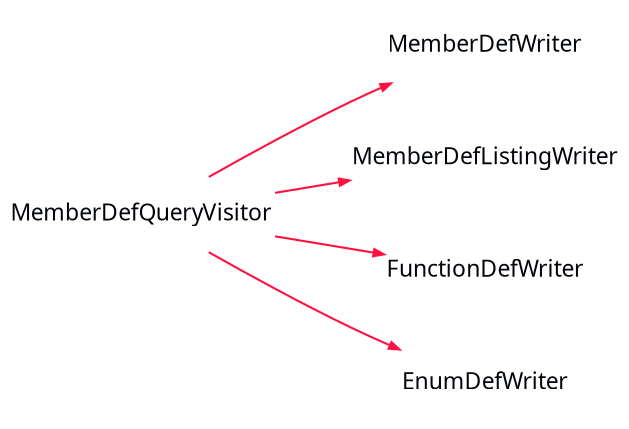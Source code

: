 digraph {
 rankdir = "LR"
 bgcolor = none;
 layout  = dot;
 edge [
   arrowsize = "0.5"
   color     = "#FF1040FF"
 ]
 Du9wfGf[
   shape    = none
   label    = "MemberDefQueryVisitor"
   margin   = "0.01"
   fontname = "Segoe UI"
   fontsize = "11"
   fontcolor= "#010509FF"
 ]
 qKJwfGf[
   shape    = none
   label    = "MemberDefWriter"
   margin   = "0.01"
   fontname = "Segoe UI"
   fontsize = "11"
   fontcolor= "#010509FF"
 ]
 qo9wfGf[
   shape    = none
   label    = "MemberDefListingWriter"
   margin   = "0.01"
   fontname = "Segoe UI"
   fontsize = "11"
   fontcolor= "#010509FF"
 ]
 DiLwfGf[
   shape    = none
   label    = "FunctionDefWriter"
   margin   = "0.01"
   fontname = "Segoe UI"
   fontsize = "11"
   fontcolor= "#010509FF"
 ]
 DapwfGf[
   shape    = none
   label    = "EnumDefWriter"
   margin   = "0.01"
   fontname = "Segoe UI"
   fontsize = "11"
   fontcolor= "#010509FF"
 ]
 Du9wfGf->qKJwfGf
 Du9wfGf->qo9wfGf
 Du9wfGf->DiLwfGf
 Du9wfGf->DapwfGf
}
